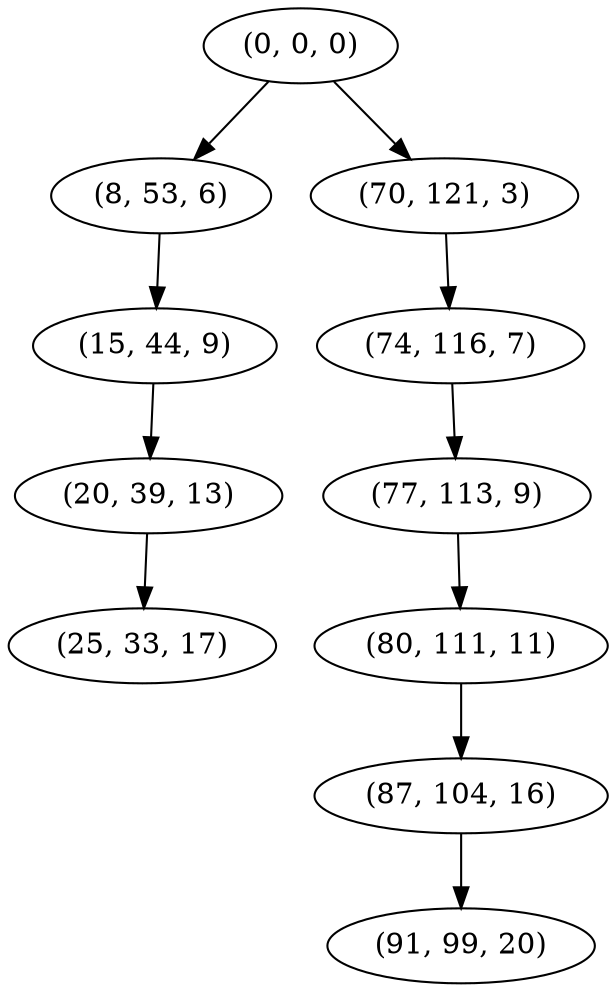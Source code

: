 digraph tree {
    "(0, 0, 0)";
    "(8, 53, 6)";
    "(15, 44, 9)";
    "(20, 39, 13)";
    "(25, 33, 17)";
    "(70, 121, 3)";
    "(74, 116, 7)";
    "(77, 113, 9)";
    "(80, 111, 11)";
    "(87, 104, 16)";
    "(91, 99, 20)";
    "(0, 0, 0)" -> "(8, 53, 6)";
    "(0, 0, 0)" -> "(70, 121, 3)";
    "(8, 53, 6)" -> "(15, 44, 9)";
    "(15, 44, 9)" -> "(20, 39, 13)";
    "(20, 39, 13)" -> "(25, 33, 17)";
    "(70, 121, 3)" -> "(74, 116, 7)";
    "(74, 116, 7)" -> "(77, 113, 9)";
    "(77, 113, 9)" -> "(80, 111, 11)";
    "(80, 111, 11)" -> "(87, 104, 16)";
    "(87, 104, 16)" -> "(91, 99, 20)";
}
